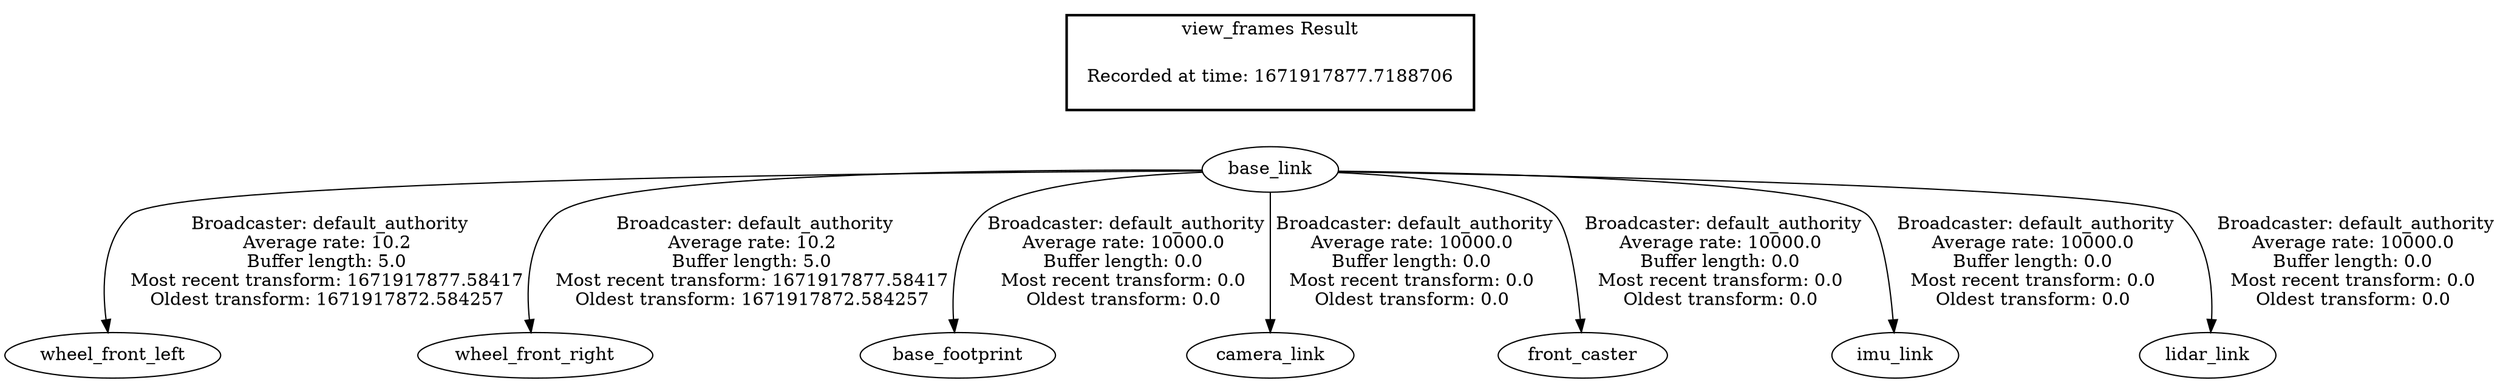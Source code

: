 digraph G {
"base_link" -> "wheel_front_left"[label=" Broadcaster: default_authority\nAverage rate: 10.2\nBuffer length: 5.0\nMost recent transform: 1671917877.58417\nOldest transform: 1671917872.584257\n"];
"base_link" -> "wheel_front_right"[label=" Broadcaster: default_authority\nAverage rate: 10.2\nBuffer length: 5.0\nMost recent transform: 1671917877.58417\nOldest transform: 1671917872.584257\n"];
"base_link" -> "base_footprint"[label=" Broadcaster: default_authority\nAverage rate: 10000.0\nBuffer length: 0.0\nMost recent transform: 0.0\nOldest transform: 0.0\n"];
"base_link" -> "camera_link"[label=" Broadcaster: default_authority\nAverage rate: 10000.0\nBuffer length: 0.0\nMost recent transform: 0.0\nOldest transform: 0.0\n"];
"base_link" -> "front_caster"[label=" Broadcaster: default_authority\nAverage rate: 10000.0\nBuffer length: 0.0\nMost recent transform: 0.0\nOldest transform: 0.0\n"];
"base_link" -> "imu_link"[label=" Broadcaster: default_authority\nAverage rate: 10000.0\nBuffer length: 0.0\nMost recent transform: 0.0\nOldest transform: 0.0\n"];
"base_link" -> "lidar_link"[label=" Broadcaster: default_authority\nAverage rate: 10000.0\nBuffer length: 0.0\nMost recent transform: 0.0\nOldest transform: 0.0\n"];
edge [style=invis];
 subgraph cluster_legend { style=bold; color=black; label ="view_frames Result";
"Recorded at time: 1671917877.7188706"[ shape=plaintext ] ;
}->"base_link";
}